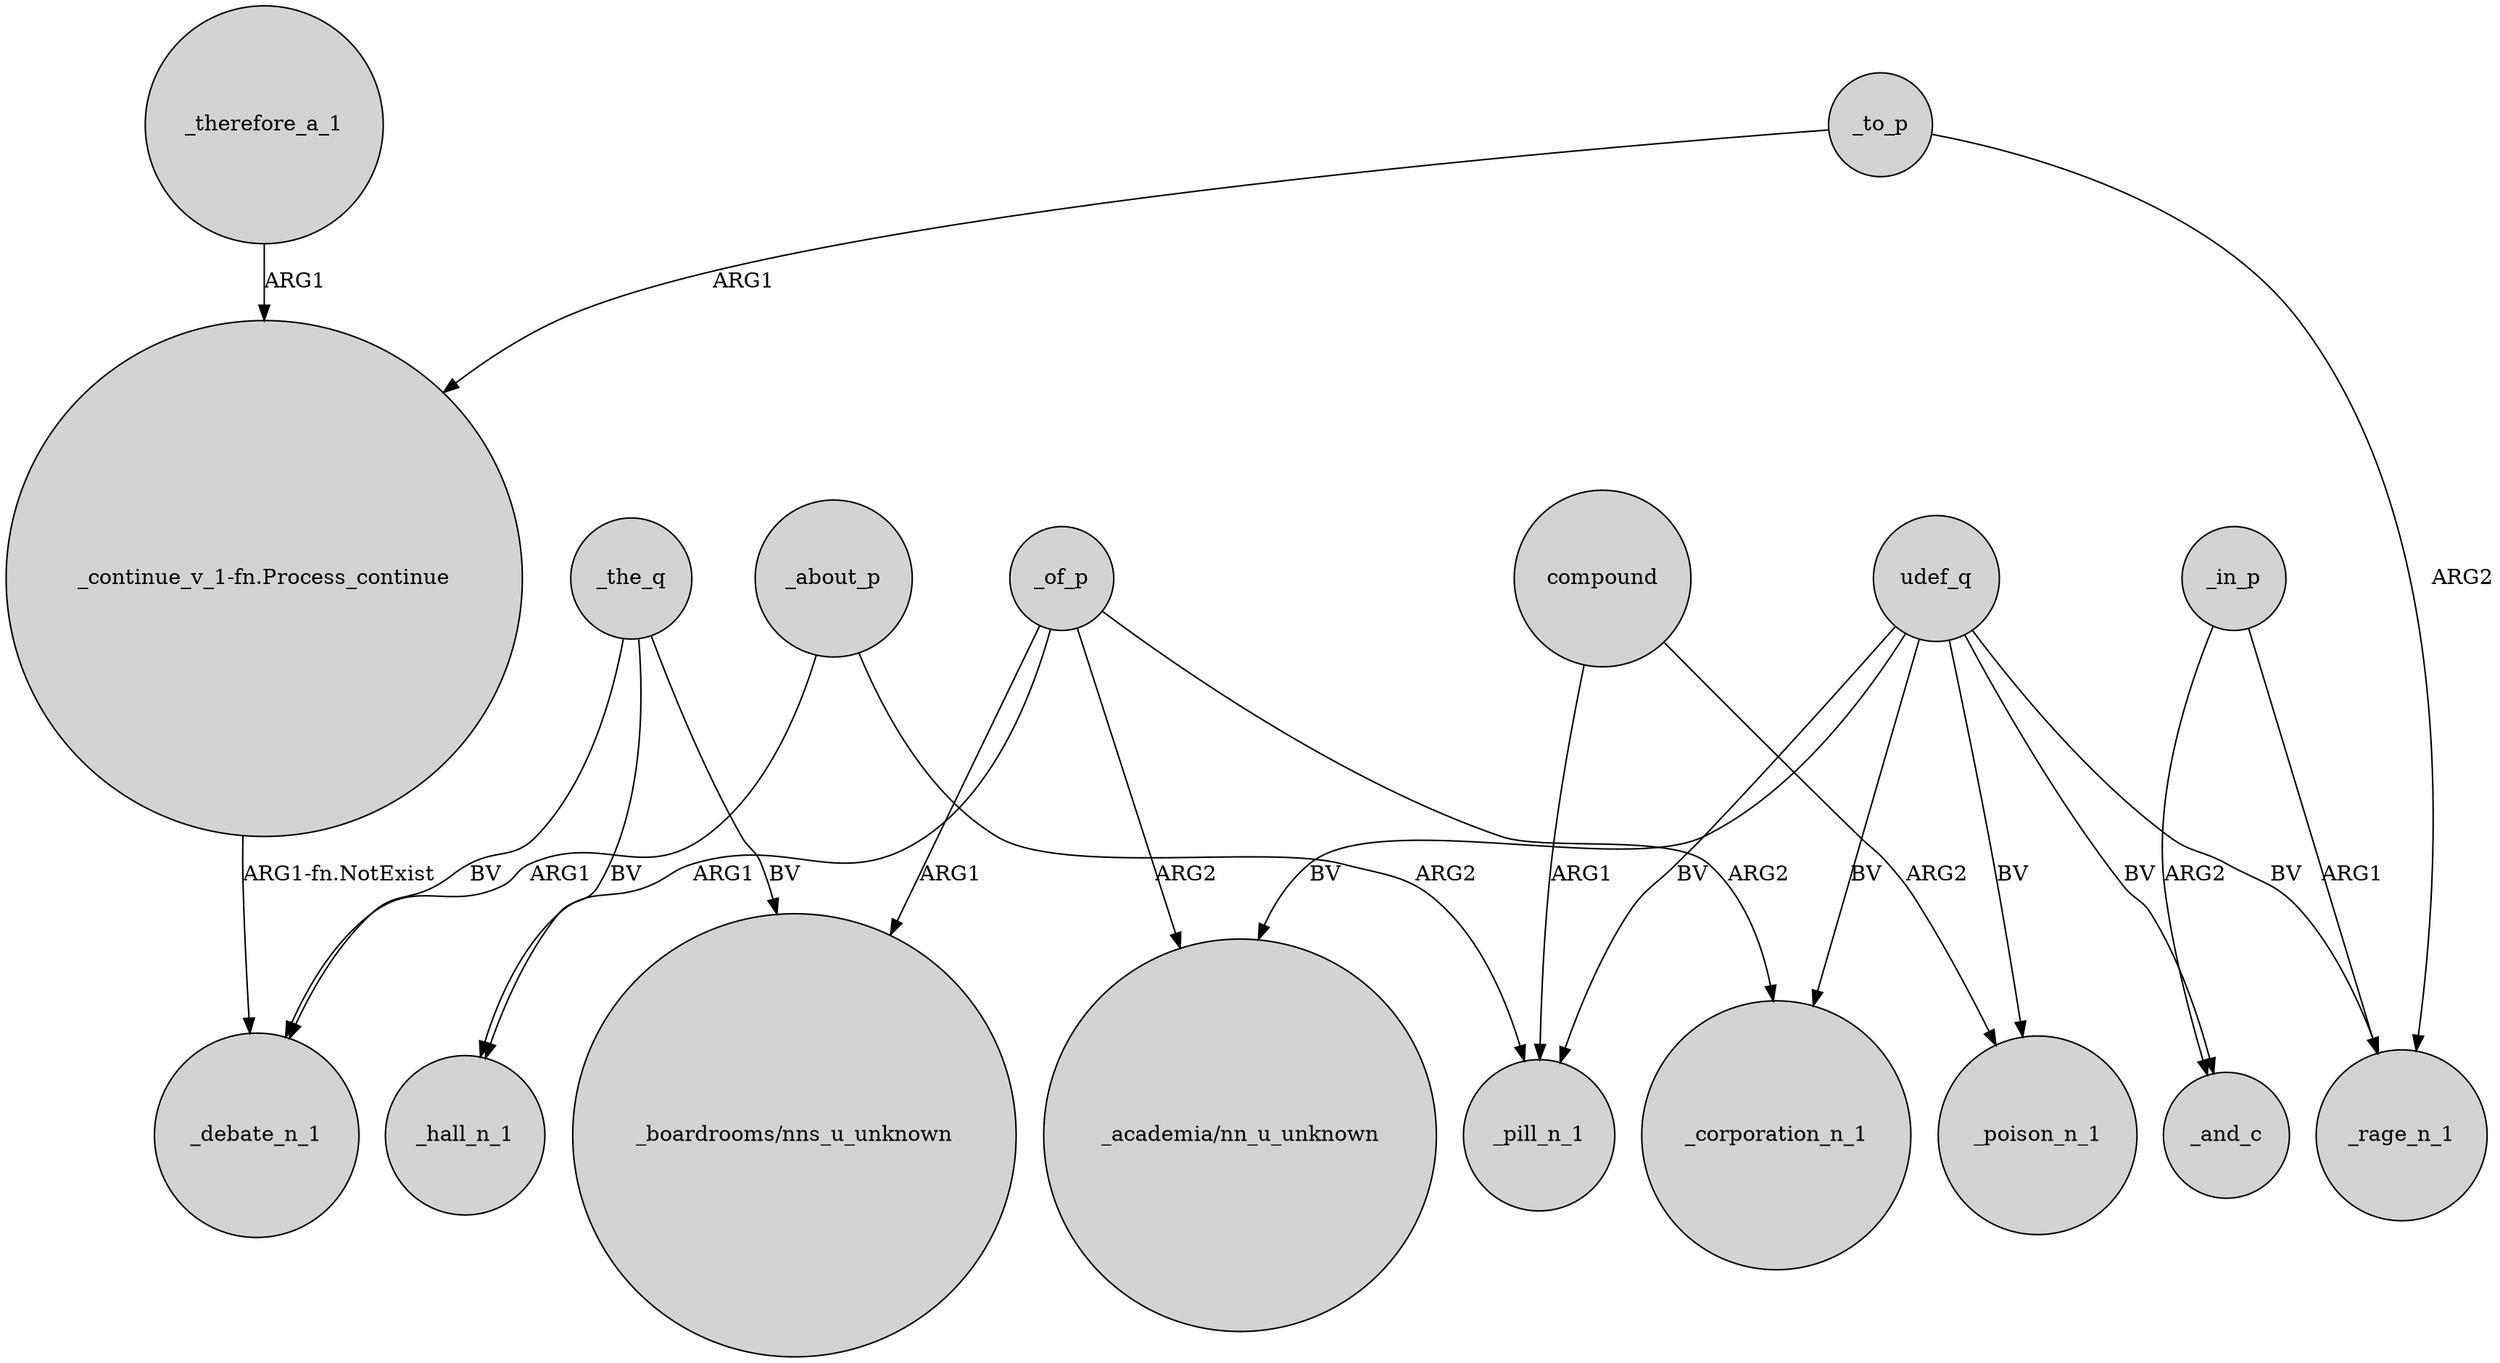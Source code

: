 digraph {
	node [shape=circle style=filled]
	compound -> _pill_n_1 [label=ARG1]
	_about_p -> _debate_n_1 [label=ARG1]
	_to_p -> _rage_n_1 [label=ARG2]
	_the_q -> _hall_n_1 [label=BV]
	udef_q -> "_academia/nn_u_unknown" [label=BV]
	_the_q -> "_boardrooms/nns_u_unknown" [label=BV]
	udef_q -> _poison_n_1 [label=BV]
	udef_q -> _pill_n_1 [label=BV]
	_of_p -> _corporation_n_1 [label=ARG2]
	_in_p -> _rage_n_1 [label=ARG1]
	udef_q -> _corporation_n_1 [label=BV]
	_therefore_a_1 -> "_continue_v_1-fn.Process_continue" [label=ARG1]
	"_continue_v_1-fn.Process_continue" -> _debate_n_1 [label="ARG1-fn.NotExist"]
	_the_q -> _debate_n_1 [label=BV]
	compound -> _poison_n_1 [label=ARG2]
	_to_p -> "_continue_v_1-fn.Process_continue" [label=ARG1]
	_of_p -> "_boardrooms/nns_u_unknown" [label=ARG1]
	_of_p -> "_academia/nn_u_unknown" [label=ARG2]
	udef_q -> _rage_n_1 [label=BV]
	_about_p -> _pill_n_1 [label=ARG2]
	udef_q -> _and_c [label=BV]
	_in_p -> _and_c [label=ARG2]
	_of_p -> _hall_n_1 [label=ARG1]
}
